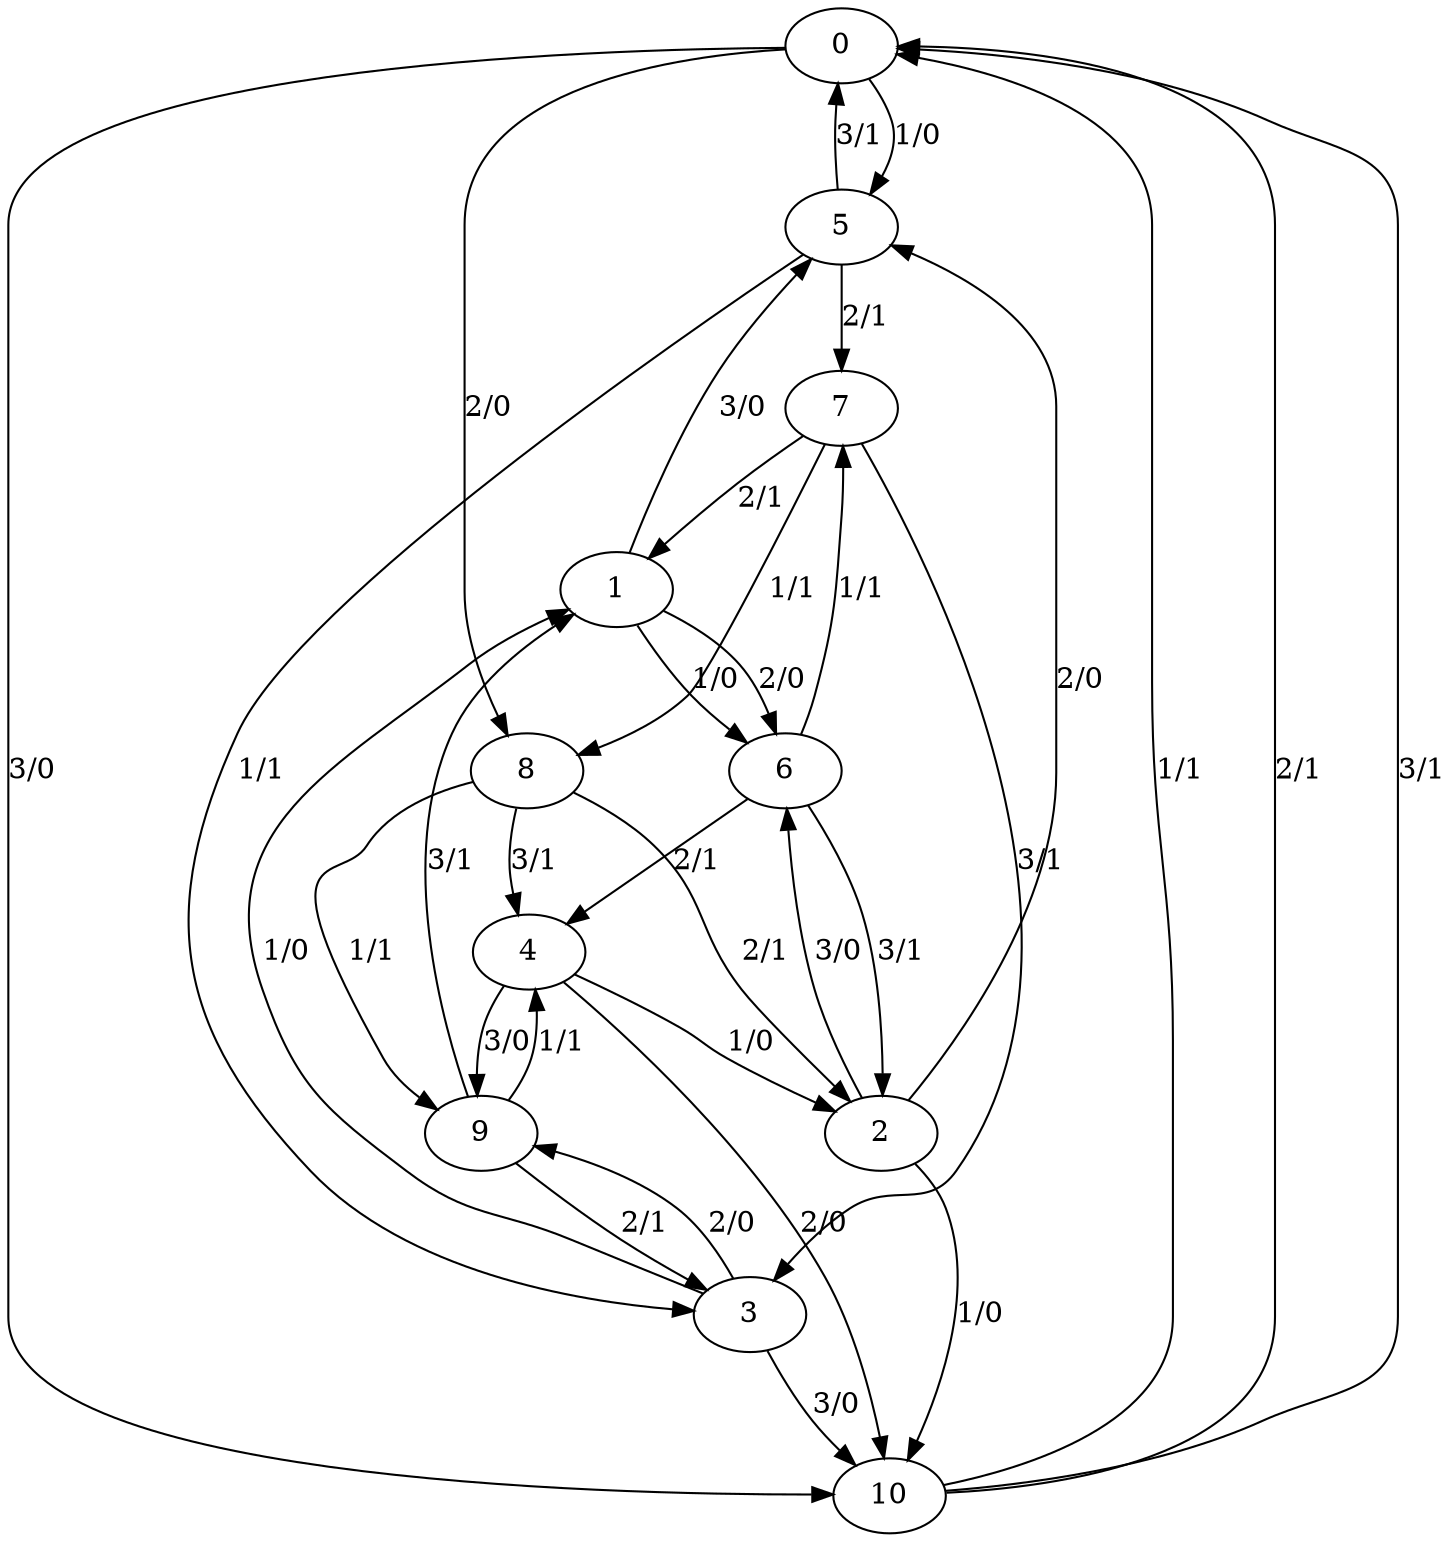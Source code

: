 digraph G {
0;
1;
2;
3;
4;
5;
6;
7;
8;
9;
10;
0->5  [label="1/0", weight="1/0"];
0->8  [label="2/0", weight="2/0"];
0->10  [label="3/0", weight="3/0"];
1->6  [label="1/0", weight="1/0"];
1->6  [label="2/0", weight="2/0"];
1->5  [label="3/0", weight="3/0"];
2->10  [label="1/0", weight="1/0"];
2->5  [label="2/0", weight="2/0"];
2->6  [label="3/0", weight="3/0"];
3->1  [label="1/0", weight="1/0"];
3->9  [label="2/0", weight="2/0"];
3->10  [label="3/0", weight="3/0"];
4->2  [label="1/0", weight="1/0"];
4->10  [label="2/0", weight="2/0"];
4->9  [label="3/0", weight="3/0"];
5->3  [label="1/1", weight="1/1"];
5->7  [label="2/1", weight="2/1"];
5->0  [label="3/1", weight="3/1"];
6->7  [label="1/1", weight="1/1"];
6->4  [label="2/1", weight="2/1"];
6->2  [label="3/1", weight="3/1"];
7->8  [label="1/1", weight="1/1"];
7->1  [label="2/1", weight="2/1"];
7->3  [label="3/1", weight="3/1"];
8->9  [label="1/1", weight="1/1"];
8->2  [label="2/1", weight="2/1"];
8->4  [label="3/1", weight="3/1"];
9->4  [label="1/1", weight="1/1"];
9->3  [label="2/1", weight="2/1"];
9->1  [label="3/1", weight="3/1"];
10->0  [label="1/1", weight="1/1"];
10->0  [label="2/1", weight="2/1"];
10->0  [label="3/1", weight="3/1"];
}
